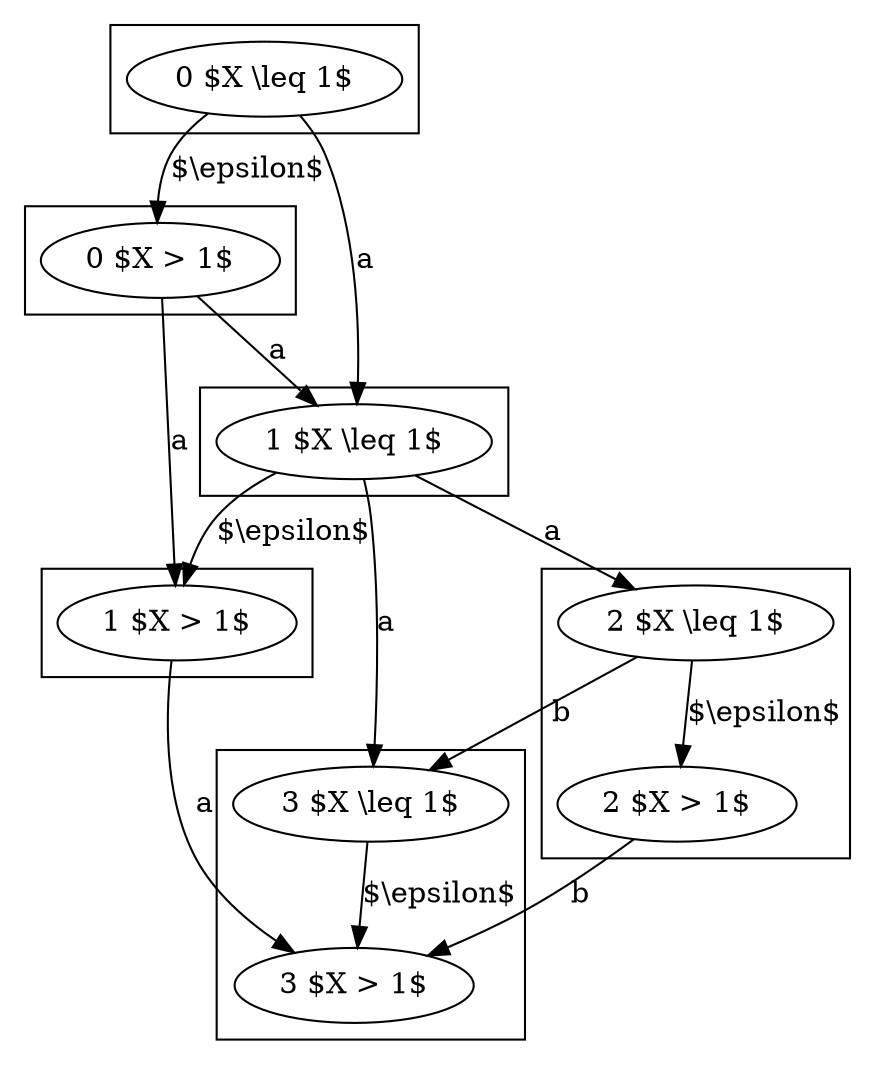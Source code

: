 digraph "Bisimilarity quotient graph" {
subgraph cluster_0 { 
rank = same; 
"0 $X > 1$";
}
subgraph cluster_1 { 
rank = same; 
"0 $X \\leq 1$";
}
subgraph cluster_2 { 
rank = same; 
"1 $X \\leq 1$";
}
subgraph cluster_3 { 
rank = same; 
"1 $X > 1$";
}
subgraph cluster_4 { 
rank = same; 
"2 $X > 1$";
"2 $X \\leq 1$";
}
subgraph cluster_5 { 
rank = same; 
"3 $X > 1$";
"3 $X \\leq 1$";
}
"0 $X \\leq 1$" -> "0 $X > 1$" [label = "$\\epsilon$"];
"0 $X > 1$" -> "1 $X \\leq 1$" [label = "a"];
"0 $X \\leq 1$" -> "1 $X \\leq 1$" [label = "a"];
"1 $X \\leq 1$" -> "1 $X > 1$" [label = "$\\epsilon$"];
"0 $X > 1$" -> "1 $X > 1$" [label = "a"];
"2 $X \\leq 1$" -> "2 $X > 1$" [label = "$\\epsilon$"];
"1 $X \\leq 1$" -> "2 $X \\leq 1$" [label = "a"];
"3 $X \\leq 1$" -> "3 $X > 1$" [label = "$\\epsilon$"];
"1 $X > 1$" -> "3 $X > 1$" [label = "a"];
"2 $X > 1$" -> "3 $X > 1$" [label = "b"];
"1 $X \\leq 1$" -> "3 $X \\leq 1$" [label = "a"];
"2 $X \\leq 1$" -> "3 $X \\leq 1$" [label = "b"];
}
